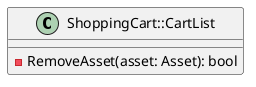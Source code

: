 @startuml CartList class
class "ShoppingCart::CartList" as List {
  - RemoveAsset(asset: Asset): bool
}
@enduml
